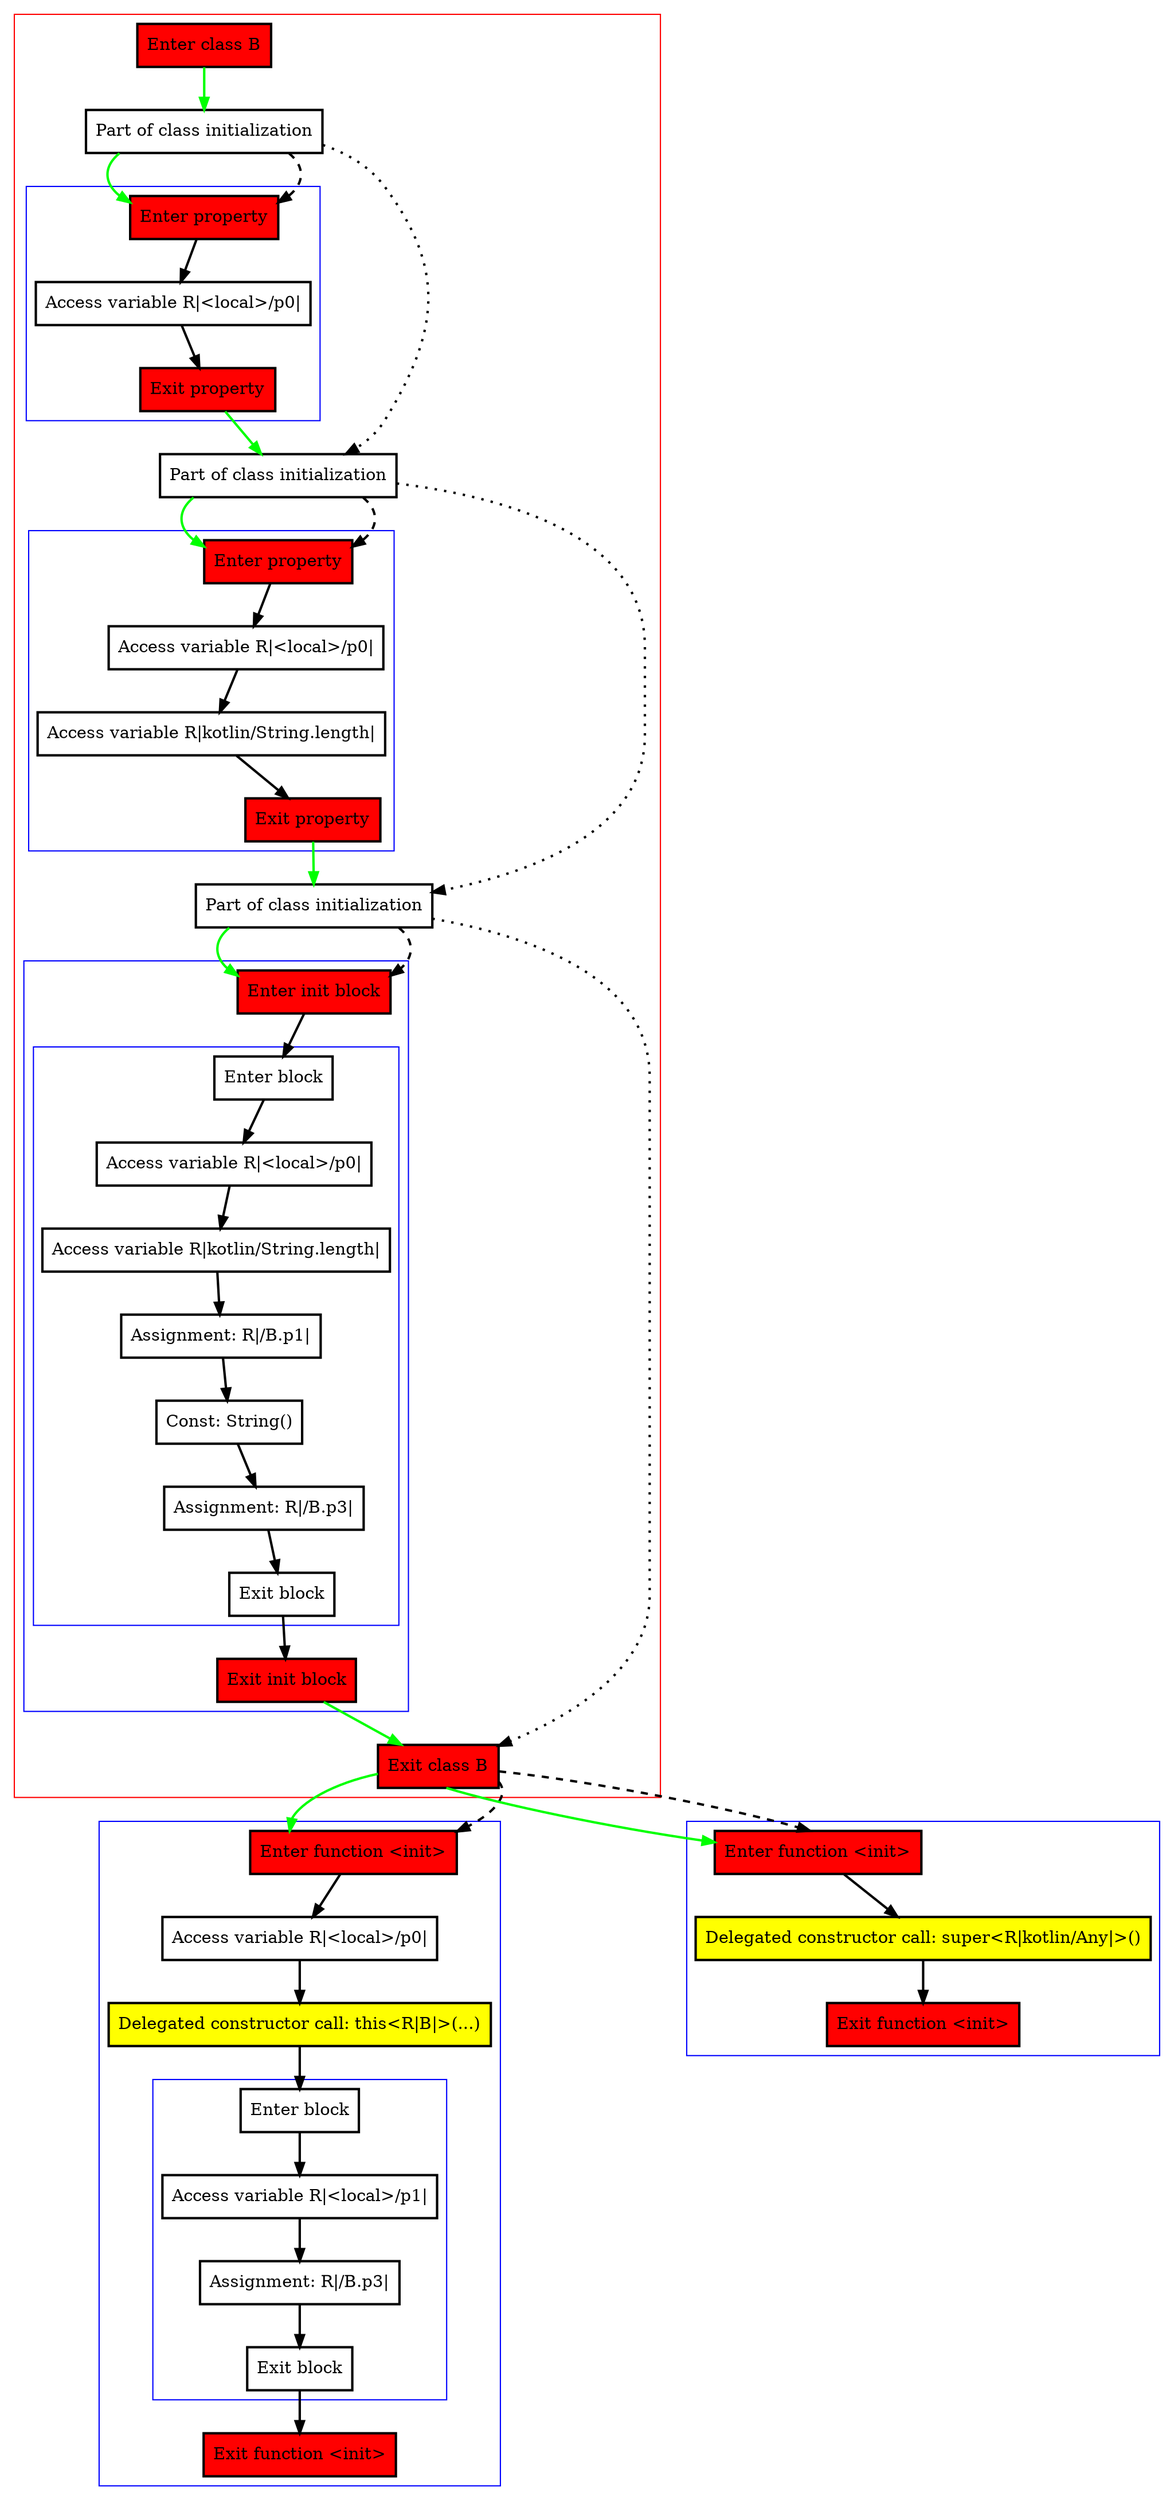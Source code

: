 digraph secondaryConstructorCfg_kt {
    graph [nodesep=3]
    node [shape=box penwidth=2]
    edge [penwidth=2]

    subgraph cluster_0 {
        color=red
        0 [label="Enter class B" style="filled" fillcolor=red];
        1 [label="Part of class initialization"];
        subgraph cluster_1 {
            color=blue
            2 [label="Enter property" style="filled" fillcolor=red];
            3 [label="Access variable R|<local>/p0|"];
            4 [label="Exit property" style="filled" fillcolor=red];
        }
        5 [label="Part of class initialization"];
        subgraph cluster_2 {
            color=blue
            6 [label="Enter property" style="filled" fillcolor=red];
            7 [label="Access variable R|<local>/p0|"];
            8 [label="Access variable R|kotlin/String.length|"];
            9 [label="Exit property" style="filled" fillcolor=red];
        }
        10 [label="Part of class initialization"];
        subgraph cluster_3 {
            color=blue
            11 [label="Enter init block" style="filled" fillcolor=red];
            subgraph cluster_4 {
                color=blue
                12 [label="Enter block"];
                13 [label="Access variable R|<local>/p0|"];
                14 [label="Access variable R|kotlin/String.length|"];
                15 [label="Assignment: R|/B.p1|"];
                16 [label="Const: String()"];
                17 [label="Assignment: R|/B.p3|"];
                18 [label="Exit block"];
            }
            19 [label="Exit init block" style="filled" fillcolor=red];
        }
        20 [label="Exit class B" style="filled" fillcolor=red];
    }
    subgraph cluster_5 {
        color=blue
        21 [label="Enter function <init>" style="filled" fillcolor=red];
        22 [label="Access variable R|<local>/p0|"];
        23 [label="Delegated constructor call: this<R|B|>(...)" style="filled" fillcolor=yellow];
        subgraph cluster_6 {
            color=blue
            24 [label="Enter block"];
            25 [label="Access variable R|<local>/p1|"];
            26 [label="Assignment: R|/B.p3|"];
            27 [label="Exit block"];
        }
        28 [label="Exit function <init>" style="filled" fillcolor=red];
    }
    subgraph cluster_7 {
        color=blue
        29 [label="Enter function <init>" style="filled" fillcolor=red];
        30 [label="Delegated constructor call: super<R|kotlin/Any|>()" style="filled" fillcolor=yellow];
        31 [label="Exit function <init>" style="filled" fillcolor=red];
    }
    0 -> {1} [color=green];
    1 -> {2} [color=green];
    1 -> {5} [style=dotted];
    1 -> {2} [style=dashed];
    2 -> {3};
    3 -> {4};
    4 -> {5} [color=green];
    5 -> {6} [color=green];
    5 -> {10} [style=dotted];
    5 -> {6} [style=dashed];
    6 -> {7};
    7 -> {8};
    8 -> {9};
    9 -> {10} [color=green];
    10 -> {11} [color=green];
    10 -> {20} [style=dotted];
    10 -> {11} [style=dashed];
    11 -> {12};
    12 -> {13};
    13 -> {14};
    14 -> {15};
    15 -> {16};
    16 -> {17};
    17 -> {18};
    18 -> {19};
    19 -> {20} [color=green];
    20 -> {21 29} [color=green];
    20 -> {21 29} [style=dashed];
    21 -> {22};
    22 -> {23};
    23 -> {24};
    24 -> {25};
    25 -> {26};
    26 -> {27};
    27 -> {28};
    29 -> {30};
    30 -> {31};

}
